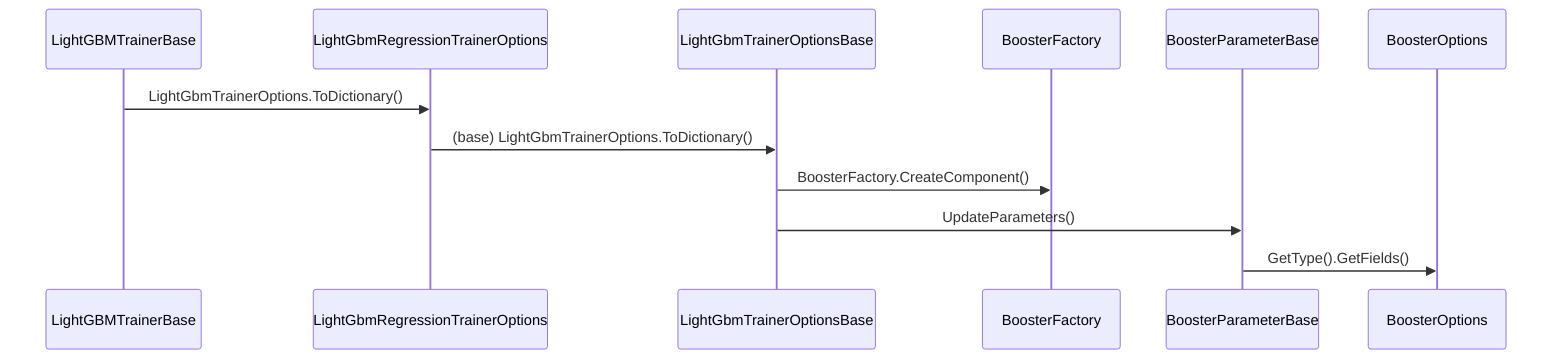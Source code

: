 sequenceDiagram 
    participant  TB as  LightGBMTrainerBase
    participant  LGBMRegTrainerOpt as  LightGbmRegressionTrainerOptions
    participant  LGBMTrainerOpt as  LightGbmTrainerOptionsBase
    participant  BF as  BoosterFactory
    participant  BP as  BoosterParameterBase
    participant  BO as  BoosterOptions
      TB->>LGBMRegTrainerOpt: LightGbmTrainerOptions.ToDictionary()
      LGBMRegTrainerOpt->>LGBMTrainerOpt: (base) LightGbmTrainerOptions.ToDictionary()
      LGBMTrainerOpt->> BF: BoosterFactory.CreateComponent()
      LGBMTrainerOpt->> BP: UpdateParameters()
      BP->>BO: GetType().GetFields()